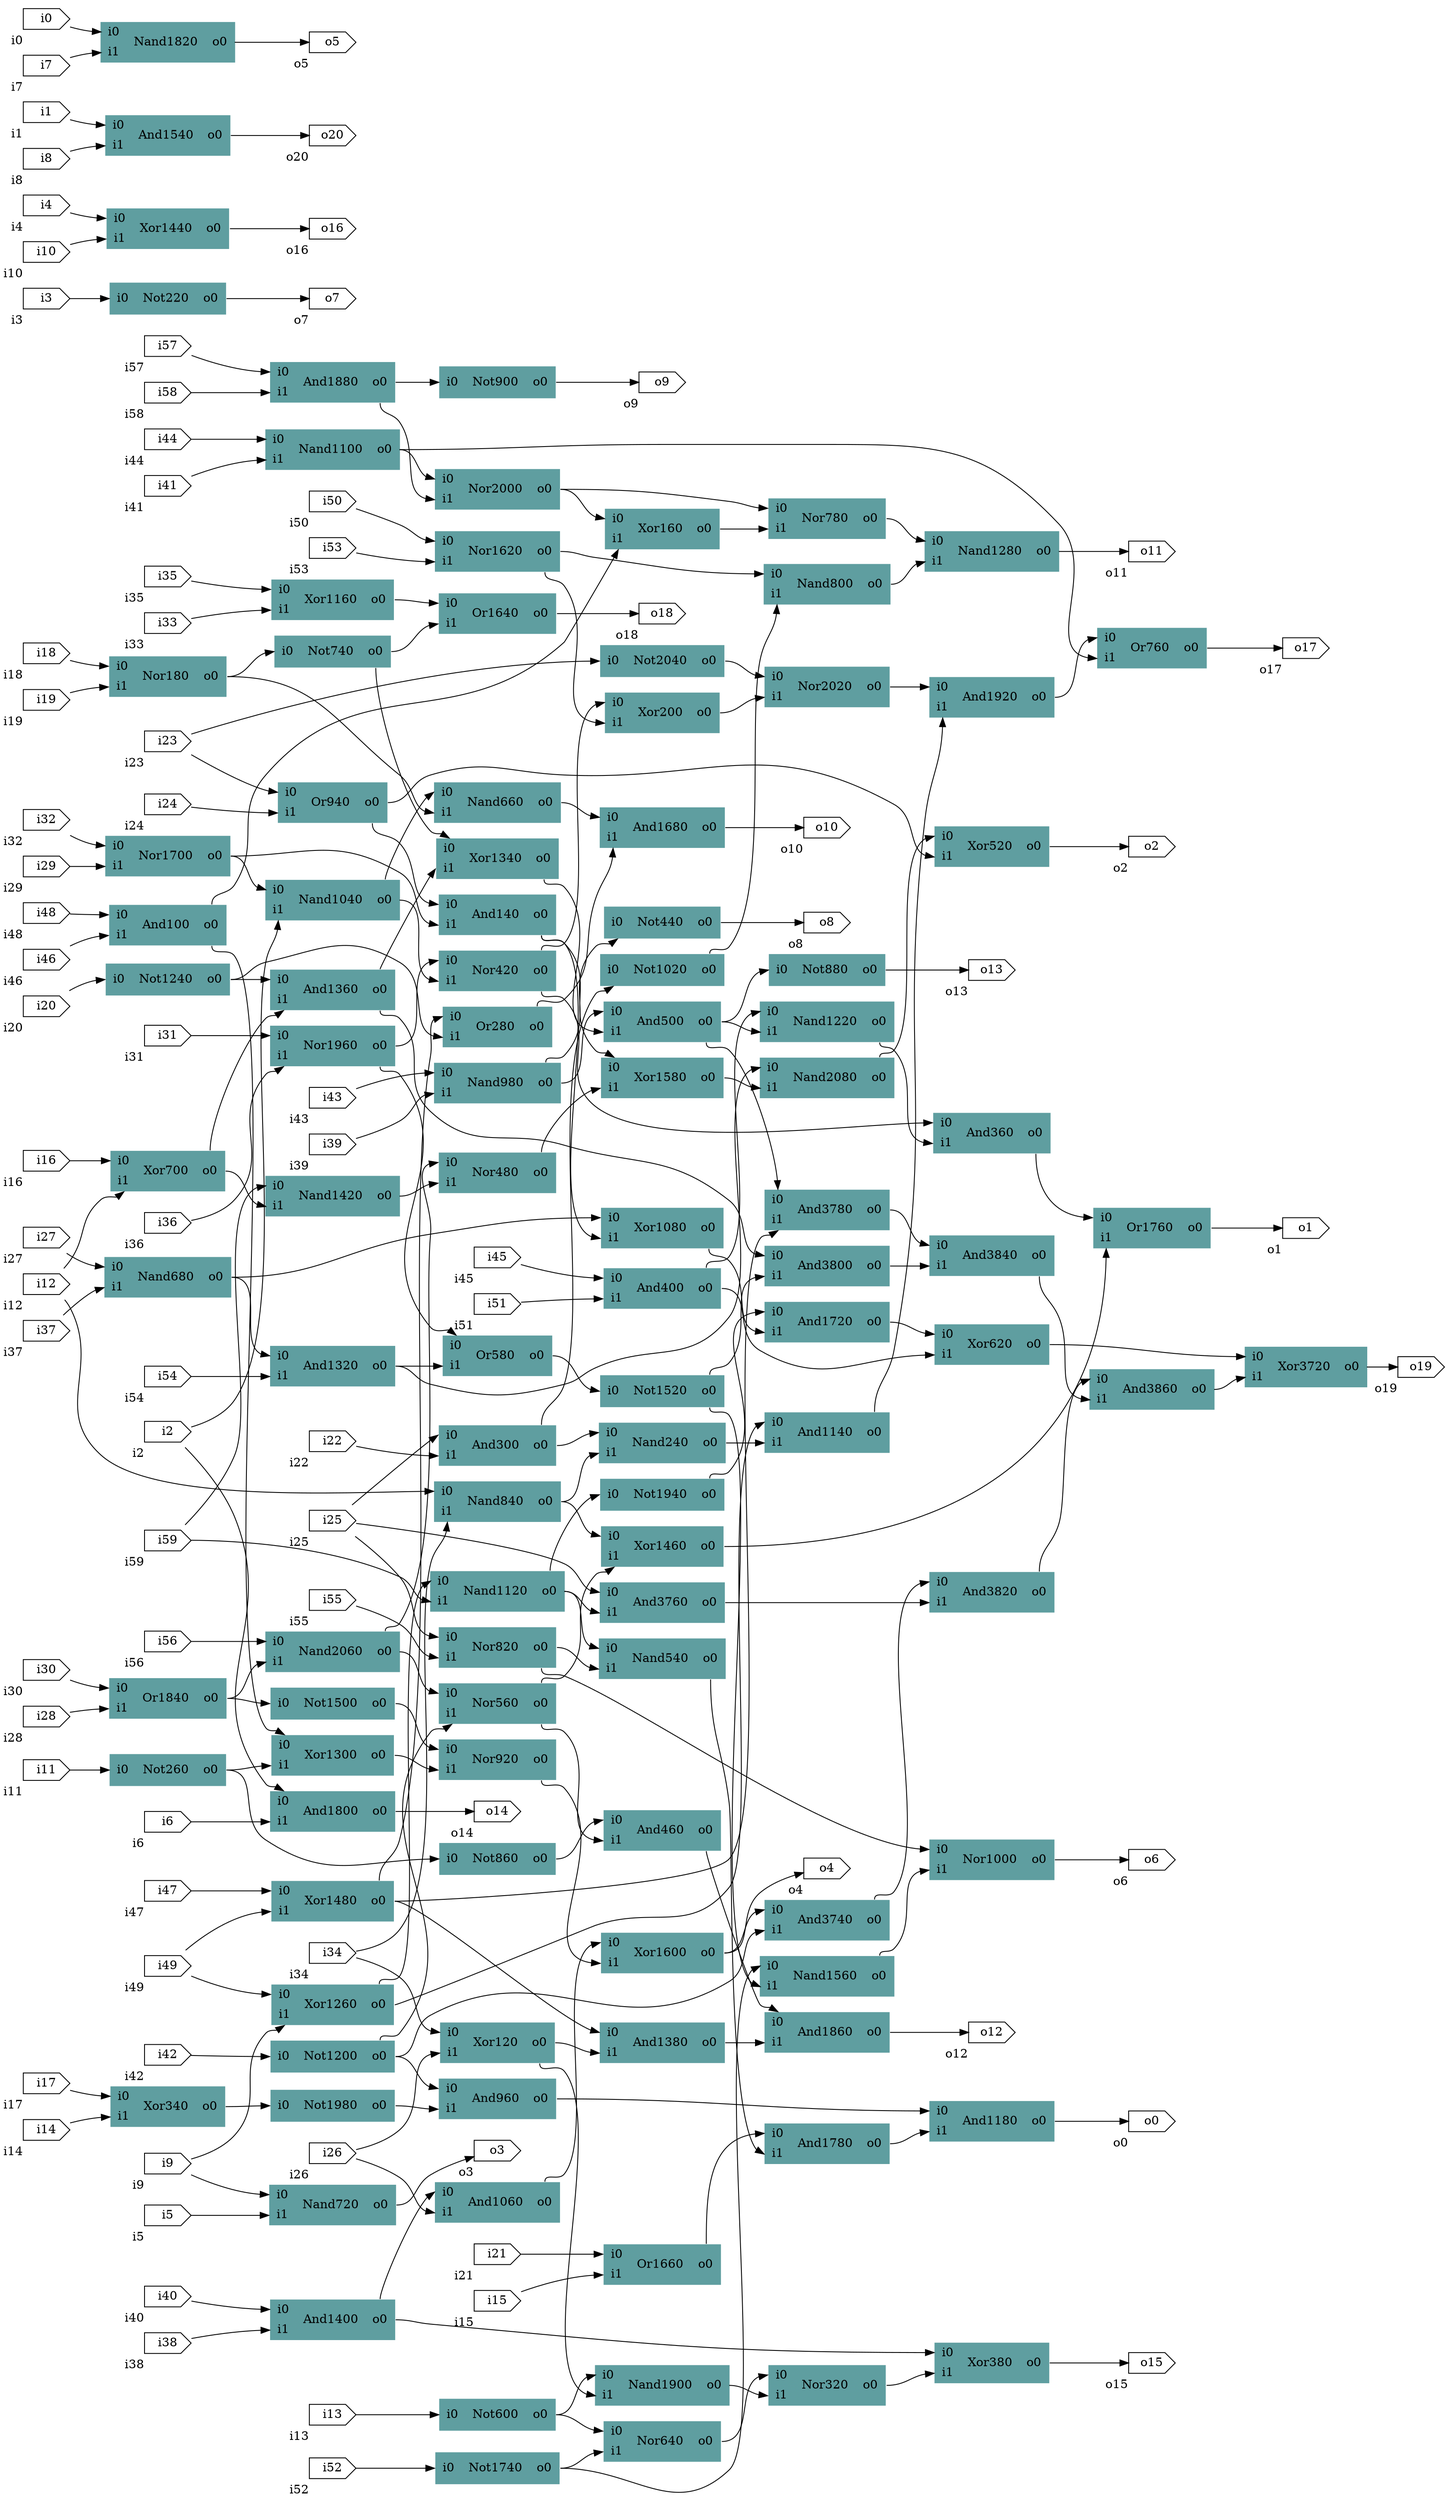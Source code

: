 # Test
digraph test {
  graph [rankdir = LR];
  And100[shape=record; style=filled;color=cadetblue; label="{{<i0>i0|<i1>i1}| And100 |{<o0>o0}}"]
  Xor120[shape=record; style=filled;color=cadetblue; label="{{<i0>i0|<i1>i1}| Xor120 |{<o0>o0}}"]
  And140[shape=record; style=filled;color=cadetblue; label="{{<i0>i0|<i1>i1}| And140 |{<o0>o0}}"]
  Xor160[shape=record; style=filled;color=cadetblue; label="{{<i0>i0|<i1>i1}| Xor160 |{<o0>o0}}"]
  Nor180[shape=record; style=filled;color=cadetblue; label="{{<i0>i0|<i1>i1}| Nor180 |{<o0>o0}}"]
  Xor200[shape=record; style=filled;color=cadetblue; label="{{<i0>i0|<i1>i1}| Xor200 |{<o0>o0}}"]
  Not220[shape=record; style=filled;color=cadetblue; label="{{<i0>i0}| Not220 |{<o0>o0}}"]
  Nand240[shape=record; style=filled;color=cadetblue; label="{{<i0>i0|<i1>i1}| Nand240 |{<o0>o0}}"]
  Not260[shape=record; style=filled;color=cadetblue; label="{{<i0>i0}| Not260 |{<o0>o0}}"]
  Or280[shape=record; style=filled;color=cadetblue; label="{{<i0>i0|<i1>i1}| Or280 |{<o0>o0}}"]
  And300[shape=record; style=filled;color=cadetblue; label="{{<i0>i0|<i1>i1}| And300 |{<o0>o0}}"]
  Nor320[shape=record; style=filled;color=cadetblue; label="{{<i0>i0|<i1>i1}| Nor320 |{<o0>o0}}"]
  Xor340[shape=record; style=filled;color=cadetblue; label="{{<i0>i0|<i1>i1}| Xor340 |{<o0>o0}}"]
  And360[shape=record; style=filled;color=cadetblue; label="{{<i0>i0|<i1>i1}| And360 |{<o0>o0}}"]
  Xor380[shape=record; style=filled;color=cadetblue; label="{{<i0>i0|<i1>i1}| Xor380 |{<o0>o0}}"]
  And400[shape=record; style=filled;color=cadetblue; label="{{<i0>i0|<i1>i1}| And400 |{<o0>o0}}"]
  Nor420[shape=record; style=filled;color=cadetblue; label="{{<i0>i0|<i1>i1}| Nor420 |{<o0>o0}}"]
  Not440[shape=record; style=filled;color=cadetblue; label="{{<i0>i0}| Not440 |{<o0>o0}}"]
  And460[shape=record; style=filled;color=cadetblue; label="{{<i0>i0|<i1>i1}| And460 |{<o0>o0}}"]
  Nor480[shape=record; style=filled;color=cadetblue; label="{{<i0>i0|<i1>i1}| Nor480 |{<o0>o0}}"]
  And500[shape=record; style=filled;color=cadetblue; label="{{<i0>i0|<i1>i1}| And500 |{<o0>o0}}"]
  Xor520[shape=record; style=filled;color=cadetblue; label="{{<i0>i0|<i1>i1}| Xor520 |{<o0>o0}}"]
  Nand540[shape=record; style=filled;color=cadetblue; label="{{<i0>i0|<i1>i1}| Nand540 |{<o0>o0}}"]
  Nor560[shape=record; style=filled;color=cadetblue; label="{{<i0>i0|<i1>i1}| Nor560 |{<o0>o0}}"]
  Or580[shape=record; style=filled;color=cadetblue; label="{{<i0>i0|<i1>i1}| Or580 |{<o0>o0}}"]
  Not600[shape=record; style=filled;color=cadetblue; label="{{<i0>i0}| Not600 |{<o0>o0}}"]
  Xor620[shape=record; style=filled;color=cadetblue; label="{{<i0>i0|<i1>i1}| Xor620 |{<o0>o0}}"]
  Nor640[shape=record; style=filled;color=cadetblue; label="{{<i0>i0|<i1>i1}| Nor640 |{<o0>o0}}"]
  Nand660[shape=record; style=filled;color=cadetblue; label="{{<i0>i0|<i1>i1}| Nand660 |{<o0>o0}}"]
  Nand680[shape=record; style=filled;color=cadetblue; label="{{<i0>i0|<i1>i1}| Nand680 |{<o0>o0}}"]
  Xor700[shape=record; style=filled;color=cadetblue; label="{{<i0>i0|<i1>i1}| Xor700 |{<o0>o0}}"]
  Nand720[shape=record; style=filled;color=cadetblue; label="{{<i0>i0|<i1>i1}| Nand720 |{<o0>o0}}"]
  Not740[shape=record; style=filled;color=cadetblue; label="{{<i0>i0}| Not740 |{<o0>o0}}"]
  Or760[shape=record; style=filled;color=cadetblue; label="{{<i0>i0|<i1>i1}| Or760 |{<o0>o0}}"]
  Nor780[shape=record; style=filled;color=cadetblue; label="{{<i0>i0|<i1>i1}| Nor780 |{<o0>o0}}"]
  Nand800[shape=record; style=filled;color=cadetblue; label="{{<i0>i0|<i1>i1}| Nand800 |{<o0>o0}}"]
  Nor820[shape=record; style=filled;color=cadetblue; label="{{<i0>i0|<i1>i1}| Nor820 |{<o0>o0}}"]
  Nand840[shape=record; style=filled;color=cadetblue; label="{{<i0>i0|<i1>i1}| Nand840 |{<o0>o0}}"]
  Not860[shape=record; style=filled;color=cadetblue; label="{{<i0>i0}| Not860 |{<o0>o0}}"]
  Not880[shape=record; style=filled;color=cadetblue; label="{{<i0>i0}| Not880 |{<o0>o0}}"]
  Not900[shape=record; style=filled;color=cadetblue; label="{{<i0>i0}| Not900 |{<o0>o0}}"]
  Nor920[shape=record; style=filled;color=cadetblue; label="{{<i0>i0|<i1>i1}| Nor920 |{<o0>o0}}"]
  Or940[shape=record; style=filled;color=cadetblue; label="{{<i0>i0|<i1>i1}| Or940 |{<o0>o0}}"]
  And960[shape=record; style=filled;color=cadetblue; label="{{<i0>i0|<i1>i1}| And960 |{<o0>o0}}"]
  Nand980[shape=record; style=filled;color=cadetblue; label="{{<i0>i0|<i1>i1}| Nand980 |{<o0>o0}}"]
  Nor1000[shape=record; style=filled;color=cadetblue; label="{{<i0>i0|<i1>i1}| Nor1000 |{<o0>o0}}"]
  Not1020[shape=record; style=filled;color=cadetblue; label="{{<i0>i0}| Not1020 |{<o0>o0}}"]
  Nand1040[shape=record; style=filled;color=cadetblue; label="{{<i0>i0|<i1>i1}| Nand1040 |{<o0>o0}}"]
  And1060[shape=record; style=filled;color=cadetblue; label="{{<i0>i0|<i1>i1}| And1060 |{<o0>o0}}"]
  Xor1080[shape=record; style=filled;color=cadetblue; label="{{<i0>i0|<i1>i1}| Xor1080 |{<o0>o0}}"]
  Nand1100[shape=record; style=filled;color=cadetblue; label="{{<i0>i0|<i1>i1}| Nand1100 |{<o0>o0}}"]
  Nand1120[shape=record; style=filled;color=cadetblue; label="{{<i0>i0|<i1>i1}| Nand1120 |{<o0>o0}}"]
  And1140[shape=record; style=filled;color=cadetblue; label="{{<i0>i0|<i1>i1}| And1140 |{<o0>o0}}"]
  Xor1160[shape=record; style=filled;color=cadetblue; label="{{<i0>i0|<i1>i1}| Xor1160 |{<o0>o0}}"]
  And1180[shape=record; style=filled;color=cadetblue; label="{{<i0>i0|<i1>i1}| And1180 |{<o0>o0}}"]
  Not1200[shape=record; style=filled;color=cadetblue; label="{{<i0>i0}| Not1200 |{<o0>o0}}"]
  Nand1220[shape=record; style=filled;color=cadetblue; label="{{<i0>i0|<i1>i1}| Nand1220 |{<o0>o0}}"]
  Not1240[shape=record; style=filled;color=cadetblue; label="{{<i0>i0}| Not1240 |{<o0>o0}}"]
  Xor1260[shape=record; style=filled;color=cadetblue; label="{{<i0>i0|<i1>i1}| Xor1260 |{<o0>o0}}"]
  Nand1280[shape=record; style=filled;color=cadetblue; label="{{<i0>i0|<i1>i1}| Nand1280 |{<o0>o0}}"]
  Xor1300[shape=record; style=filled;color=cadetblue; label="{{<i0>i0|<i1>i1}| Xor1300 |{<o0>o0}}"]
  And1320[shape=record; style=filled;color=cadetblue; label="{{<i0>i0|<i1>i1}| And1320 |{<o0>o0}}"]
  Xor1340[shape=record; style=filled;color=cadetblue; label="{{<i0>i0|<i1>i1}| Xor1340 |{<o0>o0}}"]
  And1360[shape=record; style=filled;color=cadetblue; label="{{<i0>i0|<i1>i1}| And1360 |{<o0>o0}}"]
  And1380[shape=record; style=filled;color=cadetblue; label="{{<i0>i0|<i1>i1}| And1380 |{<o0>o0}}"]
  And1400[shape=record; style=filled;color=cadetblue; label="{{<i0>i0|<i1>i1}| And1400 |{<o0>o0}}"]
  Nand1420[shape=record; style=filled;color=cadetblue; label="{{<i0>i0|<i1>i1}| Nand1420 |{<o0>o0}}"]
  Xor1440[shape=record; style=filled;color=cadetblue; label="{{<i0>i0|<i1>i1}| Xor1440 |{<o0>o0}}"]
  Xor1460[shape=record; style=filled;color=cadetblue; label="{{<i0>i0|<i1>i1}| Xor1460 |{<o0>o0}}"]
  Xor1480[shape=record; style=filled;color=cadetblue; label="{{<i0>i0|<i1>i1}| Xor1480 |{<o0>o0}}"]
  Not1500[shape=record; style=filled;color=cadetblue; label="{{<i0>i0}| Not1500 |{<o0>o0}}"]
  Not1520[shape=record; style=filled;color=cadetblue; label="{{<i0>i0}| Not1520 |{<o0>o0}}"]
  And1540[shape=record; style=filled;color=cadetblue; label="{{<i0>i0|<i1>i1}| And1540 |{<o0>o0}}"]
  Nand1560[shape=record; style=filled;color=cadetblue; label="{{<i0>i0|<i1>i1}| Nand1560 |{<o0>o0}}"]
  Xor1580[shape=record; style=filled;color=cadetblue; label="{{<i0>i0|<i1>i1}| Xor1580 |{<o0>o0}}"]
  Xor1600[shape=record; style=filled;color=cadetblue; label="{{<i0>i0|<i1>i1}| Xor1600 |{<o0>o0}}"]
  Nor1620[shape=record; style=filled;color=cadetblue; label="{{<i0>i0|<i1>i1}| Nor1620 |{<o0>o0}}"]
  Or1640[shape=record; style=filled;color=cadetblue; label="{{<i0>i0|<i1>i1}| Or1640 |{<o0>o0}}"]
  Or1660[shape=record; style=filled;color=cadetblue; label="{{<i0>i0|<i1>i1}| Or1660 |{<o0>o0}}"]
  And1680[shape=record; style=filled;color=cadetblue; label="{{<i0>i0|<i1>i1}| And1680 |{<o0>o0}}"]
  Nor1700[shape=record; style=filled;color=cadetblue; label="{{<i0>i0|<i1>i1}| Nor1700 |{<o0>o0}}"]
  And1720[shape=record; style=filled;color=cadetblue; label="{{<i0>i0|<i1>i1}| And1720 |{<o0>o0}}"]
  Not1740[shape=record; style=filled;color=cadetblue; label="{{<i0>i0}| Not1740 |{<o0>o0}}"]
  Or1760[shape=record; style=filled;color=cadetblue; label="{{<i0>i0|<i1>i1}| Or1760 |{<o0>o0}}"]
  And1780[shape=record; style=filled;color=cadetblue; label="{{<i0>i0|<i1>i1}| And1780 |{<o0>o0}}"]
  And1800[shape=record; style=filled;color=cadetblue; label="{{<i0>i0|<i1>i1}| And1800 |{<o0>o0}}"]
  Nand1820[shape=record; style=filled;color=cadetblue; label="{{<i0>i0|<i1>i1}| Nand1820 |{<o0>o0}}"]
  Or1840[shape=record; style=filled;color=cadetblue; label="{{<i0>i0|<i1>i1}| Or1840 |{<o0>o0}}"]
  And1860[shape=record; style=filled;color=cadetblue; label="{{<i0>i0|<i1>i1}| And1860 |{<o0>o0}}"]
  And1880[shape=record; style=filled;color=cadetblue; label="{{<i0>i0|<i1>i1}| And1880 |{<o0>o0}}"]
  Nand1900[shape=record; style=filled;color=cadetblue; label="{{<i0>i0|<i1>i1}| Nand1900 |{<o0>o0}}"]
  And1920[shape=record; style=filled;color=cadetblue; label="{{<i0>i0|<i1>i1}| And1920 |{<o0>o0}}"]
  Not1940[shape=record; style=filled;color=cadetblue; label="{{<i0>i0}| Not1940 |{<o0>o0}}"]
  Nor1960[shape=record; style=filled;color=cadetblue; label="{{<i0>i0|<i1>i1}| Nor1960 |{<o0>o0}}"]
  Not1980[shape=record; style=filled;color=cadetblue; label="{{<i0>i0}| Not1980 |{<o0>o0}}"]
  Nor2000[shape=record; style=filled;color=cadetblue; label="{{<i0>i0|<i1>i1}| Nor2000 |{<o0>o0}}"]
  Nor2020[shape=record; style=filled;color=cadetblue; label="{{<i0>i0|<i1>i1}| Nor2020 |{<o0>o0}}"]
  Not2040[shape=record; style=filled;color=cadetblue; label="{{<i0>i0}| Not2040 |{<o0>o0}}"]
  Nand2060[shape=record; style=filled;color=cadetblue; label="{{<i0>i0|<i1>i1}| Nand2060 |{<o0>o0}}"]
  Nand2080[shape=record; style=filled;color=cadetblue; label="{{<i0>i0|<i1>i1}| Nand2080 |{<o0>o0}}"]
  Xor3720[shape=record; style=filled;color=cadetblue; label="{{<i0>i0|<i1>i1}| Xor3720 |{<o0>o0}}"]
  And3740[shape=record; style=filled;color=cadetblue; label="{{<i0>i0|<i1>i1}| And3740 |{<o0>o0}}"]
  And3760[shape=record; style=filled;color=cadetblue; label="{{<i0>i0|<i1>i1}| And3760 |{<o0>o0}}"]
  And3780[shape=record; style=filled;color=cadetblue; label="{{<i0>i0|<i1>i1}| And3780 |{<o0>o0}}"]
  And3800[shape=record; style=filled;color=cadetblue; label="{{<i0>i0|<i1>i1}| And3800 |{<o0>o0}}"]
  And3820[shape=record; style=filled;color=cadetblue; label="{{<i0>i0|<i1>i1}| And3820 |{<o0>o0}}"]
  And3840[shape=record; style=filled;color=cadetblue; label="{{<i0>i0|<i1>i1}| And3840 |{<o0>o0}}"]
  And3860[shape=record; style=filled;color=cadetblue; label="{{<i0>i0|<i1>i1}| And3860 |{<o0>o0}}"]
  i0[shape=cds,xlabel="i0"]
  i1[shape=cds,xlabel="i1"]
  i2[shape=cds,xlabel="i2"]
  i3[shape=cds,xlabel="i3"]
  i4[shape=cds,xlabel="i4"]
  i5[shape=cds,xlabel="i5"]
  i6[shape=cds,xlabel="i6"]
  i7[shape=cds,xlabel="i7"]
  i8[shape=cds,xlabel="i8"]
  i9[shape=cds,xlabel="i9"]
  i10[shape=cds,xlabel="i10"]
  i11[shape=cds,xlabel="i11"]
  i12[shape=cds,xlabel="i12"]
  i13[shape=cds,xlabel="i13"]
  i14[shape=cds,xlabel="i14"]
  i15[shape=cds,xlabel="i15"]
  i16[shape=cds,xlabel="i16"]
  i17[shape=cds,xlabel="i17"]
  i18[shape=cds,xlabel="i18"]
  i19[shape=cds,xlabel="i19"]
  i20[shape=cds,xlabel="i20"]
  i21[shape=cds,xlabel="i21"]
  i22[shape=cds,xlabel="i22"]
  i23[shape=cds,xlabel="i23"]
  i24[shape=cds,xlabel="i24"]
  i25[shape=cds,xlabel="i25"]
  i26[shape=cds,xlabel="i26"]
  i27[shape=cds,xlabel="i27"]
  i28[shape=cds,xlabel="i28"]
  i29[shape=cds,xlabel="i29"]
  i30[shape=cds,xlabel="i30"]
  i31[shape=cds,xlabel="i31"]
  i32[shape=cds,xlabel="i32"]
  i33[shape=cds,xlabel="i33"]
  i34[shape=cds,xlabel="i34"]
  i35[shape=cds,xlabel="i35"]
  i36[shape=cds,xlabel="i36"]
  i37[shape=cds,xlabel="i37"]
  i38[shape=cds,xlabel="i38"]
  i39[shape=cds,xlabel="i39"]
  i40[shape=cds,xlabel="i40"]
  i41[shape=cds,xlabel="i41"]
  i42[shape=cds,xlabel="i42"]
  i43[shape=cds,xlabel="i43"]
  i44[shape=cds,xlabel="i44"]
  i45[shape=cds,xlabel="i45"]
  i46[shape=cds,xlabel="i46"]
  i47[shape=cds,xlabel="i47"]
  i48[shape=cds,xlabel="i48"]
  i49[shape=cds,xlabel="i49"]
  i50[shape=cds,xlabel="i50"]
  i51[shape=cds,xlabel="i51"]
  i52[shape=cds,xlabel="i52"]
  i53[shape=cds,xlabel="i53"]
  i54[shape=cds,xlabel="i54"]
  i55[shape=cds,xlabel="i55"]
  i56[shape=cds,xlabel="i56"]
  i57[shape=cds,xlabel="i57"]
  i58[shape=cds,xlabel="i58"]
  i59[shape=cds,xlabel="i59"]
  o0[shape=cds,xlabel="o0"]
  o1[shape=cds,xlabel="o1"]
  o2[shape=cds,xlabel="o2"]
  o3[shape=cds,xlabel="o3"]
  o4[shape=cds,xlabel="o4"]
  o5[shape=cds,xlabel="o5"]
  o6[shape=cds,xlabel="o6"]
  o7[shape=cds,xlabel="o7"]
  o8[shape=cds,xlabel="o8"]
  o9[shape=cds,xlabel="o9"]
  o10[shape=cds,xlabel="o10"]
  o11[shape=cds,xlabel="o11"]
  o12[shape=cds,xlabel="o12"]
  o13[shape=cds,xlabel="o13"]
  o14[shape=cds,xlabel="o14"]
  o15[shape=cds,xlabel="o15"]
  o16[shape=cds,xlabel="o16"]
  o17[shape=cds,xlabel="o17"]
  o18[shape=cds,xlabel="o18"]
  o19[shape=cds,xlabel="o19"]
  o20[shape=cds,xlabel="o20"]
  i0 -> Nand1820:i0;
  i1 -> And1540:i0;
  i2 -> And1800:i0;
  i2 -> Nand1040:i1;
  i3 -> Not220:i0;
  i4 -> Xor1440:i0;
  i5 -> Nand720:i1;
  i6 -> And1800:i1;
  i7 -> Nand1820:i1;
  i8 -> And1540:i1;
  i9 -> Nand720:i0;
  i9 -> Xor1260:i1;
  i10 -> Xor1440:i1;
  i11 -> Not260:i0;
  i12 -> Xor700:i1;
  i12 -> Nand840:i0;
  i13 -> Not600:i0;
  i14 -> Xor340:i1;
  i15 -> Or1660:i1;
  i16 -> Xor700:i0;
  i17 -> Xor340:i0;
  i18 -> Nor180:i0;
  i19 -> Nor180:i1;
  i20 -> Not1240:i0;
  i21 -> Or1660:i0;
  i22 -> And300:i1;
  i23 -> Or940:i0;
  i23 -> Not2040:i0;
  i24 -> Or940:i1;
  i25 -> And300:i0;
  i25 -> Nor820:i0;
  i25 -> And3760:i0;
  i26 -> Xor120:i1;
  i26 -> And1060:i1;
  i27 -> Nand680:i0;
  i28 -> Or1840:i1;
  i29 -> Nor1700:i1;
  i30 -> Or1840:i0;
  i31 -> Nor1960:i0;
  i32 -> Nor1700:i0;
  i33 -> Xor1160:i1;
  i34 -> Xor120:i0;
  i34 -> Nand840:i1;
  i35 -> Xor1160:i0;
  i36 -> Nor1960:i1;
  i37 -> Nand680:i1;
  i38 -> And1400:i1;
  i39 -> Nand980:i1;
  i40 -> And1400:i0;
  i41 -> Nand1100:i1;
  i42 -> Not1200:i0;
  i43 -> Nand980:i0;
  i44 -> Nand1100:i0;
  i45 -> And400:i0;
  i46 -> And100:i1;
  i47 -> Xor1480:i0;
  i48 -> And100:i0;
  i49 -> Xor1480:i1;
  i49 -> Xor1260:i0;
  i50 -> Nor1620:i0;
  i51 -> And400:i1;
  i52 -> Not1740:i0;
  i53 -> Nor1620:i1;
  i54 -> And1320:i1;
  i55 -> Nor820:i1;
  i56 -> Nand2060:i0;
  i57 -> And1880:i0;
  i58 -> And1880:i1;
  i59 -> Nand1420:i0;
  i59 -> Nand1120:i1;
  And100:o0 -> Xor160:i1;
  And100:o0 -> Xor1300:i0;
  Xor120:o0 -> Nand1900:i1;
  Xor120:o0 -> And1380:i1;
  And140:o0 -> Xor1580:i0;
  And140:o0 -> Xor1080:i1;
  Xor160:o0 -> Nor780:i1;
  Nor180:o0 -> Not740:i0;
  Nor180:o0 -> Nand660:i1;
  Xor200:o0 -> Nor2020:i1;
  Not220:o0 -> o7;
  Nand240:o0 -> And1140:i1;
  Not260:o0 -> Xor1300:i1;
  Not260:o0 -> Not860:i0;
  Or280:o0 -> And1680:i1;
  And300:o0 -> Not1020:i0;
  And300:o0 -> Nand240:i0;
  Nor320:o0 -> Xor380:i1;
  Xor340:o0 -> Not1980:i0;
  And360:o0 -> Or1760:i0;
  Xor380:o0 -> o15;
  And400:o0 -> Xor620:i1;
  And400:o0 -> Nand1220:i0;
  Nor420:o0 -> And360:i0;
  Nor420:o0 -> Xor200:i0;
  Not440:o0 -> o8;
  And460:o0 -> And1860:i0;
  Nor480:o0 -> Xor1580:i1;
  And500:o0 -> Not880:i0;
  And500:o0 -> Nand1220:i1;
  And500:o0 -> And3780:i0;
  Xor520:o0 -> o2;
  Nand540:o0 -> And1780:i1;
  Nor560:o0 -> Xor1460:i1;
  Nor560:o0 -> And460:i1;
  Or580:o0 -> Not1520:i0;
  Not600:o0 -> Nor640:i0;
  Not600:o0 -> Nand1900:i0;
  Xor620:o0 -> Xor3720:i0;
  Nor640:o0 -> Nor320:i0;
  Nand660:o0 -> And1680:i0;
  Nand680:o0 -> Xor1080:i0;
  Nand680:o0 -> And1320:i0;
  Xor700:o0 -> And1360:i1;
  Xor700:o0 -> Nand1420:i1;
  Nand720:o0 -> o3;
  Not740:o0 -> Or1640:i1;
  Not740:o0 -> Xor1340:i0;
  Or760:o0 -> o17;
  Nor780:o0 -> Nand1280:i0;
  Nand800:o0 -> Nand1280:i1;
  Nor820:o0 -> Nor1000:i0;
  Nor820:o0 -> Nand540:i1;
  Nand840:o0 -> Xor1460:i0;
  Nand840:o0 -> Nand240:i1;
  Not860:o0 -> And460:i0;
  Not880:o0 -> o13;
  Not900:o0 -> o9;
  Nor920:o0 -> Xor1600:i1;
  Or940:o0 -> Xor520:i1;
  Or940:o0 -> And140:i0;
  And960:o0 -> And1180:i0;
  Nand980:o0 -> Not440:i0;
  Nand980:o0 -> And500:i0;
  Nor1000:o0 -> o6;
  Not1020:o0 -> Nand800:i1;
  Nand1040:o0 -> Nand660:i0;
  Nand1040:o0 -> Nor420:i1;
  And1060:o0 -> Xor1600:i0;
  Xor1080:o0 -> And1720:i1;
  Nand1100:o0 -> Or760:i1;
  Nand1100:o0 -> Nor2000:i0;
  Nand1120:o0 -> Nand540:i0;
  Nand1120:o0 -> Not1940:i0;
  Nand1120:o0 -> And3760:i1;
  And1140:o0 -> And1920:i1;
  Xor1160:o0 -> Or1640:i0;
  And1180:o0 -> o0;
  Not1200:o0 -> And960:i0;
  Not1200:o0 -> Nor560:i1;
  Not1200:o0 -> And3740:i1;
  Nand1220:o0 -> And360:i1;
  Not1240:o0 -> Or280:i1;
  Not1240:o0 -> And1360:i0;
  Xor1260:o0 -> And1140:i0;
  Xor1260:o0 -> Nand1120:i0;
  Nand1280:o0 -> o11;
  Xor1300:o0 -> Nor920:i1;
  And1320:o0 -> Nand2080:i0;
  And1320:o0 -> Or580:i1;
  Xor1340:o0 -> And500:i1;
  And1360:o0 -> Xor1340:i1;
  And1360:o0 -> And3800:i0;
  And1380:o0 -> And1860:i1;
  And1400:o0 -> Xor380:i0;
  And1400:o0 -> And1060:i0;
  Nand1420:o0 -> Nor480:i1;
  Xor1440:o0 -> o16;
  Xor1460:o0 -> Or1760:i1;
  Xor1480:o0 -> Or280:i0;
  Xor1480:o0 -> And1380:i0;
  Xor1480:o0 -> And3780:i1;
  Not1500:o0 -> Nor920:i0;
  Not1520:o0 -> Nand1560:i1;
  Not1520:o0 -> And3800:i1;
  And1540:o0 -> o20;
  Nand1560:o0 -> Nor1000:i1;
  Xor1580:o0 -> Nand2080:i1;
  Xor1600:o0 -> o4;
  Xor1600:o0 -> And3740:i0;
  Nor1620:o0 -> Nand800:i0;
  Nor1620:o0 -> Xor200:i1;
  Or1640:o0 -> o18;
  Or1660:o0 -> And1780:i0;
  And1680:o0 -> o10;
  Nor1700:o0 -> Nand1040:i0;
  Nor1700:o0 -> And140:i1;
  And1720:o0 -> Xor620:i0;
  Not1740:o0 -> Nand1560:i0;
  Not1740:o0 -> Nor640:i1;
  Or1760:o0 -> o1;
  And1780:o0 -> And1180:i1;
  And1800:o0 -> o14;
  Nand1820:o0 -> o5;
  Or1840:o0 -> Not1500:i0;
  Or1840:o0 -> Nand2060:i1;
  And1860:o0 -> o12;
  And1880:o0 -> Not900:i0;
  And1880:o0 -> Nor2000:i1;
  Nand1900:o0 -> Nor320:i1;
  And1920:o0 -> Or760:i0;
  Not1940:o0 -> And1720:i0;
  Nor1960:o0 -> Nor420:i0;
  Nor1960:o0 -> Or580:i0;
  Not1980:o0 -> And960:i1;
  Nor2000:o0 -> Xor160:i0;
  Nor2000:o0 -> Nor780:i0;
  Nor2020:o0 -> And1920:i0;
  Not2040:o0 -> Nor2020:i0;
  Nand2060:o0 -> Nor560:i0;
  Nand2060:o0 -> Nor480:i0;
  Nand2080:o0 -> Xor520:i0;
  Xor3720:o0 -> o19;
  And3740:o0 -> And3820:i0;
  And3760:o0 -> And3820:i1;
  And3780:o0 -> And3840:i0;
  And3800:o0 -> And3840:i1;
  And3820:o0 -> And3860:i0;
  And3840:o0 -> And3860:i1;
  And3860:o0 -> Xor3720:i1;
}
